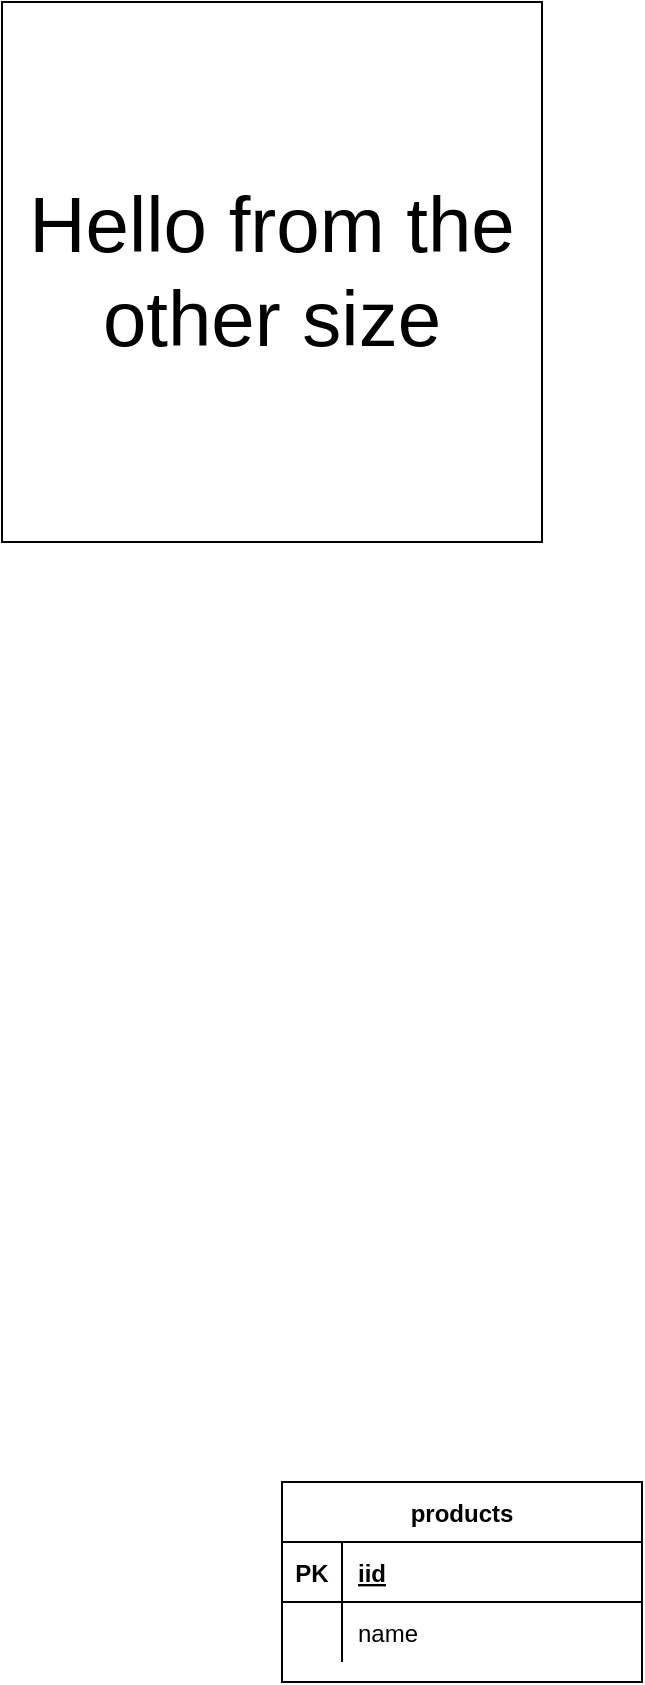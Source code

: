 <mxfile version="14.9.3" type="github">
  <diagram id="NzJGm7F1CzB4eDtvwwsX" name="Page-1">
    <mxGraphModel dx="1422" dy="794" grid="1" gridSize="10" guides="1" tooltips="1" connect="1" arrows="1" fold="1" page="1" pageScale="1" pageWidth="850" pageHeight="1100" math="0" shadow="0">
      <root>
        <mxCell id="0" />
        <mxCell id="1" parent="0" />
        <mxCell id="8KzktiNVv4oQerRzJBTj-1" value="&lt;font style=&quot;font-size: 39px&quot;&gt;Hello from the other size&lt;/font&gt;" style="whiteSpace=wrap;html=1;aspect=fixed;" vertex="1" parent="1">
          <mxGeometry x="190" y="360" width="270" height="270" as="geometry" />
        </mxCell>
        <mxCell id="8KzktiNVv4oQerRzJBTj-2" value="products" style="shape=table;startSize=30;container=1;collapsible=1;childLayout=tableLayout;fixedRows=1;rowLines=0;fontStyle=1;align=center;resizeLast=1;" vertex="1" parent="1">
          <mxGeometry x="330" y="1100" width="180" height="100" as="geometry" />
        </mxCell>
        <mxCell id="8KzktiNVv4oQerRzJBTj-3" value="" style="shape=partialRectangle;collapsible=0;dropTarget=0;pointerEvents=0;fillColor=none;top=0;left=0;bottom=1;right=0;points=[[0,0.5],[1,0.5]];portConstraint=eastwest;" vertex="1" parent="8KzktiNVv4oQerRzJBTj-2">
          <mxGeometry y="30" width="180" height="30" as="geometry" />
        </mxCell>
        <mxCell id="8KzktiNVv4oQerRzJBTj-4" value="PK" style="shape=partialRectangle;connectable=0;fillColor=none;top=0;left=0;bottom=0;right=0;fontStyle=1;overflow=hidden;" vertex="1" parent="8KzktiNVv4oQerRzJBTj-3">
          <mxGeometry width="30" height="30" as="geometry" />
        </mxCell>
        <mxCell id="8KzktiNVv4oQerRzJBTj-5" value="iid" style="shape=partialRectangle;connectable=0;fillColor=none;top=0;left=0;bottom=0;right=0;align=left;spacingLeft=6;fontStyle=5;overflow=hidden;" vertex="1" parent="8KzktiNVv4oQerRzJBTj-3">
          <mxGeometry x="30" width="150" height="30" as="geometry" />
        </mxCell>
        <mxCell id="8KzktiNVv4oQerRzJBTj-6" value="" style="shape=partialRectangle;collapsible=0;dropTarget=0;pointerEvents=0;fillColor=none;top=0;left=0;bottom=0;right=0;points=[[0,0.5],[1,0.5]];portConstraint=eastwest;" vertex="1" parent="8KzktiNVv4oQerRzJBTj-2">
          <mxGeometry y="60" width="180" height="30" as="geometry" />
        </mxCell>
        <mxCell id="8KzktiNVv4oQerRzJBTj-7" value="" style="shape=partialRectangle;connectable=0;fillColor=none;top=0;left=0;bottom=0;right=0;editable=1;overflow=hidden;" vertex="1" parent="8KzktiNVv4oQerRzJBTj-6">
          <mxGeometry width="30" height="30" as="geometry" />
        </mxCell>
        <mxCell id="8KzktiNVv4oQerRzJBTj-8" value="name" style="shape=partialRectangle;connectable=0;fillColor=none;top=0;left=0;bottom=0;right=0;align=left;spacingLeft=6;overflow=hidden;" vertex="1" parent="8KzktiNVv4oQerRzJBTj-6">
          <mxGeometry x="30" width="150" height="30" as="geometry" />
        </mxCell>
      </root>
    </mxGraphModel>
  </diagram>
</mxfile>
